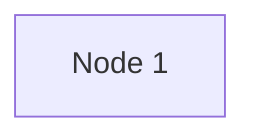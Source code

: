 %% SYNTAX TEST "source.mermaid" "graph flowchart test"

flowchart
%% <--------- keyword.control.mermaid 
  ID-1[Node 1]
%%^^^^ variable
%%    ^ keyword.control.mermaid 
%%     ^^^^^^ string
%%           ^ keyword.control.mermaid